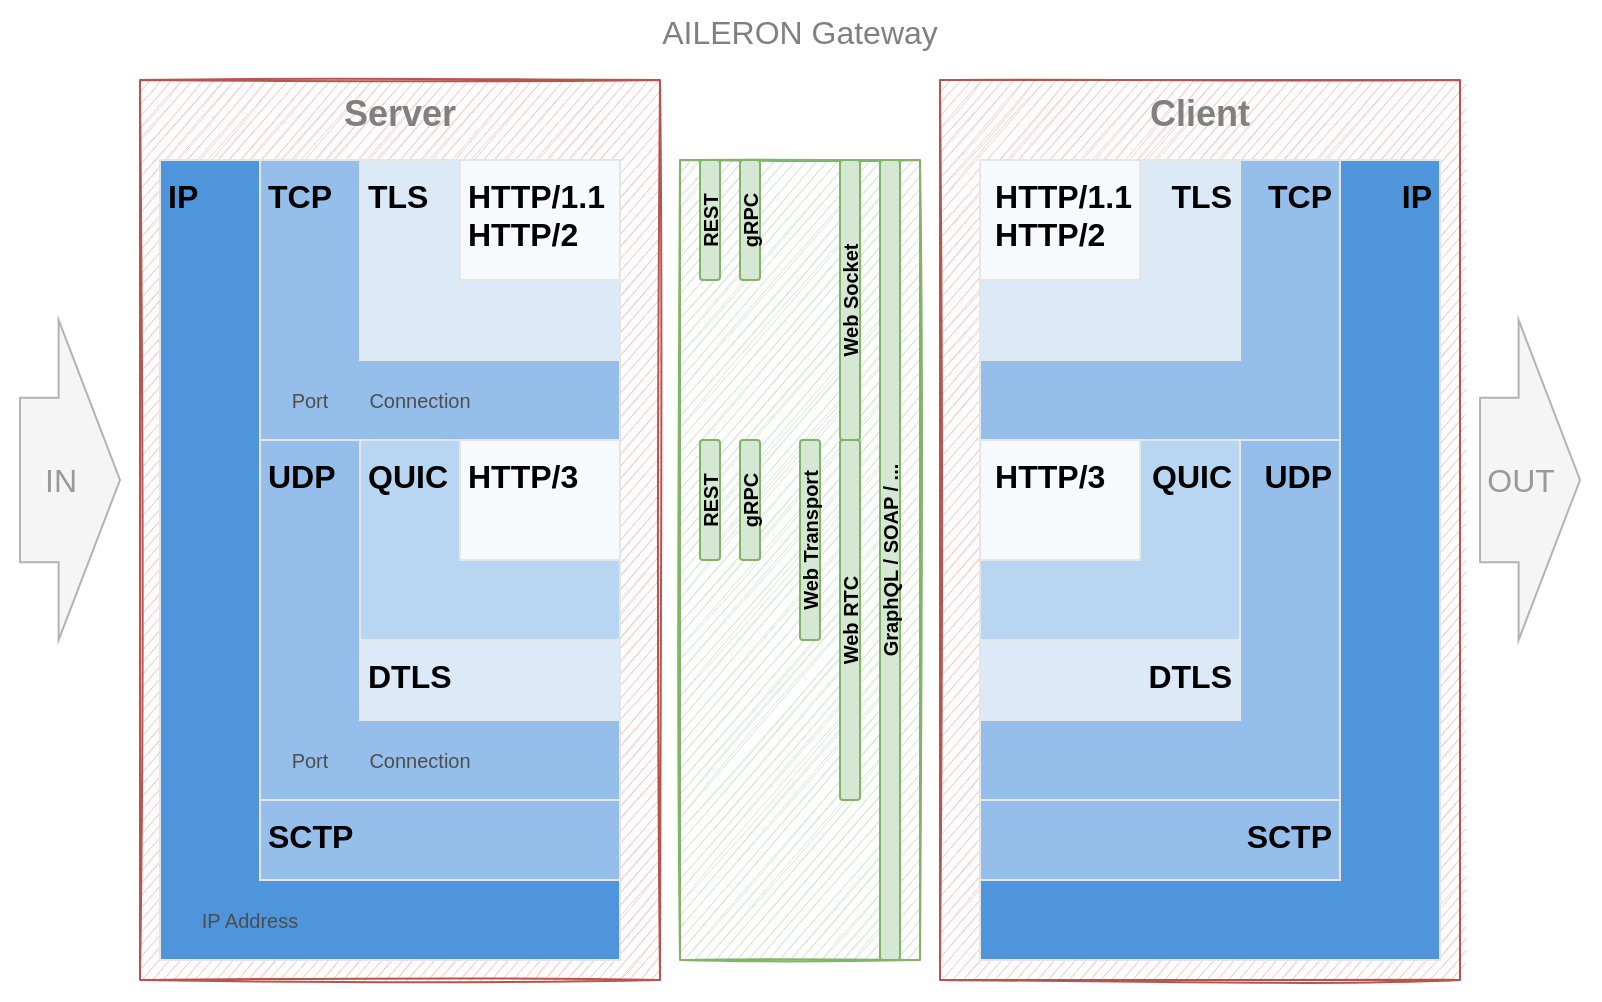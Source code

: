 <mxfile>
    <diagram id="VVMdM74mDpFCBubdMjJu" name="Page-1">
        <mxGraphModel dx="1725" dy="1658" grid="1" gridSize="10" guides="1" tooltips="1" connect="1" arrows="1" fold="1" page="1" pageScale="1" pageWidth="850" pageHeight="1100" math="0" shadow="0">
            <root>
                <mxCell id="0"/>
                <mxCell id="1" parent="0"/>
                <mxCell id="2PYzIpc_VmF3SlSVbqBO-26" value="AILERON Gateway" style="rounded=0;whiteSpace=wrap;html=1;fontSize=16;strokeColor=none;fillColor=default;verticalAlign=top;fontColor=#808080;" parent="1" vertex="1">
                    <mxGeometry x="40" y="240" width="800" height="500" as="geometry"/>
                </mxCell>
                <mxCell id="z-5gMup4sKxpp_oHsNRf-16" value="Client" style="rounded=0;whiteSpace=wrap;html=1;sketch=1;fontSize=18;strokeColor=#b85450;strokeWidth=1;fillColor=#f8cecc;verticalAlign=top;fontStyle=1;imageAspect=0;fontColor=#808080;" parent="1" vertex="1">
                    <mxGeometry x="510" y="280" width="260" height="450" as="geometry"/>
                </mxCell>
                <mxCell id="z-5gMup4sKxpp_oHsNRf-15" value="Server" style="rounded=0;whiteSpace=wrap;html=1;sketch=1;fontSize=18;strokeColor=#b85450;strokeWidth=1;fillColor=#f8cecc;verticalAlign=top;fontStyle=1;imageAspect=0;fontColor=#808080;" parent="1" vertex="1">
                    <mxGeometry x="110" y="280" width="260" height="450" as="geometry"/>
                </mxCell>
                <mxCell id="z-5gMup4sKxpp_oHsNRf-12" value="" style="rounded=0;whiteSpace=wrap;html=1;fontSize=16;strokeColor=#82b366;strokeWidth=1;fillColor=#d5e8d4;sketch=1;fontStyle=1;imageAspect=0;" parent="1" vertex="1">
                    <mxGeometry x="380" y="320" width="120" height="400" as="geometry"/>
                </mxCell>
                <mxCell id="2PYzIpc_VmF3SlSVbqBO-28" value="IN&amp;nbsp;&amp;nbsp;" style="shape=singleArrow;whiteSpace=wrap;html=1;fontSize=16;strokeColor=#B3B3B3;fillColor=#f5f5f5;arrowWidth=0.514;arrowSize=0.614;fontColor=#999999;align=center;" parent="1" vertex="1">
                    <mxGeometry x="50" y="400" width="50" height="160" as="geometry"/>
                </mxCell>
                <mxCell id="2PYzIpc_VmF3SlSVbqBO-31" value="OUT&amp;nbsp;&amp;nbsp;" style="shape=singleArrow;whiteSpace=wrap;html=1;fontSize=16;strokeColor=#B3B3B3;fillColor=#f5f5f5;arrowWidth=0.514;arrowSize=0.614;fontColor=#999999;align=center;" parent="1" vertex="1">
                    <mxGeometry x="780" y="400" width="50" height="160" as="geometry"/>
                </mxCell>
                <mxCell id="2PYzIpc_VmF3SlSVbqBO-51" value="IP" style="rounded=0;whiteSpace=wrap;html=1;fontStyle=1;verticalAlign=top;align=left;fontSize=16;spacing=4;strokeColor=#E6E6E6;fillColor=#4e95dc;" parent="1" vertex="1">
                    <mxGeometry x="120" y="320" width="230" height="400" as="geometry"/>
                </mxCell>
                <mxCell id="2PYzIpc_VmF3SlSVbqBO-52" value="TCP" style="rounded=0;whiteSpace=wrap;html=1;align=left;fontStyle=1;verticalAlign=top;fontSize=16;spacing=4;strokeColor=#E6E6E6;fillColor=#95bfea;" parent="1" vertex="1">
                    <mxGeometry x="170" y="320" width="180" height="140" as="geometry"/>
                </mxCell>
                <mxCell id="2PYzIpc_VmF3SlSVbqBO-53" value="TLS" style="rounded=0;whiteSpace=wrap;html=1;align=left;verticalAlign=top;fontStyle=1;fontSize=16;spacing=4;strokeColor=#E6E6E6;fillColor=#dceaf8;" parent="1" vertex="1">
                    <mxGeometry x="220" y="320" width="130" height="100" as="geometry"/>
                </mxCell>
                <mxCell id="2PYzIpc_VmF3SlSVbqBO-54" value="HTTP/1.1&lt;br style=&quot;font-size: 16px;&quot;&gt;HTTP/2&amp;nbsp; &amp;nbsp;" style="rounded=0;whiteSpace=wrap;html=1;align=left;verticalAlign=top;fontStyle=1;fontSize=16;spacing=4;strokeColor=#E6E6E6;fillColor=#f7fafd;" parent="1" vertex="1">
                    <mxGeometry x="270" y="320" width="80" height="60" as="geometry"/>
                </mxCell>
                <mxCell id="2PYzIpc_VmF3SlSVbqBO-55" value="UDP" style="rounded=0;whiteSpace=wrap;html=1;align=left;fontStyle=1;verticalAlign=top;fontSize=16;spacing=4;strokeColor=#E6E6E6;fillColor=#95bfea;" parent="1" vertex="1">
                    <mxGeometry x="170" y="460" width="180" height="180" as="geometry"/>
                </mxCell>
                <mxCell id="2PYzIpc_VmF3SlSVbqBO-56" value="QUIC" style="rounded=0;whiteSpace=wrap;html=1;align=left;verticalAlign=top;fontStyle=1;fontSize=16;spacing=4;strokeColor=#E6E6E6;fillColor=#b8d5f1;" parent="1" vertex="1">
                    <mxGeometry x="220" y="460" width="130" height="100" as="geometry"/>
                </mxCell>
                <mxCell id="2PYzIpc_VmF3SlSVbqBO-57" value="HTTP/3" style="rounded=0;whiteSpace=wrap;html=1;align=left;verticalAlign=top;fontStyle=1;fontSize=16;spacing=4;strokeColor=#E6E6E6;fillColor=#f7fafd;" parent="1" vertex="1">
                    <mxGeometry x="270" y="460" width="80" height="60" as="geometry"/>
                </mxCell>
                <mxCell id="2PYzIpc_VmF3SlSVbqBO-58" value="IP Address" style="rounded=1;sketch=0;fontSize=10;strokeColor=none;strokeWidth=1;fillColor=none;fontColor=#4D4D4D;spacing=0;imageAspect=0;labelBackgroundColor=none;" parent="1" vertex="1">
                    <mxGeometry x="140" y="690" width="50" height="20" as="geometry"/>
                </mxCell>
                <mxCell id="2PYzIpc_VmF3SlSVbqBO-59" value="Port" style="rounded=1;sketch=0;fontSize=10;strokeColor=none;strokeWidth=1;fillColor=none;fontColor=#4D4D4D;spacing=0;imageAspect=0;labelBackgroundColor=none;" parent="1" vertex="1">
                    <mxGeometry x="180" y="430" width="30" height="20" as="geometry"/>
                </mxCell>
                <mxCell id="2PYzIpc_VmF3SlSVbqBO-60" value="Connection" style="rounded=1;sketch=0;fontSize=10;strokeColor=none;strokeWidth=1;fillColor=none;fontColor=#4D4D4D;spacing=0;imageAspect=0;labelBackgroundColor=none;" parent="1" vertex="1">
                    <mxGeometry x="220" y="430" width="60" height="20" as="geometry"/>
                </mxCell>
                <mxCell id="2PYzIpc_VmF3SlSVbqBO-61" value="DTLS" style="rounded=0;whiteSpace=wrap;html=1;align=left;verticalAlign=top;fontStyle=1;fontSize=16;spacing=4;strokeColor=#E6E6E6;fillColor=#dceaf8;" parent="1" vertex="1">
                    <mxGeometry x="220" y="560" width="130" height="40" as="geometry"/>
                </mxCell>
                <mxCell id="2PYzIpc_VmF3SlSVbqBO-62" value="Port" style="rounded=1;sketch=0;fontSize=10;strokeColor=none;strokeWidth=1;fillColor=none;fontColor=#4D4D4D;spacing=0;imageAspect=0;labelBackgroundColor=none;" parent="1" vertex="1">
                    <mxGeometry x="180" y="610" width="30" height="20" as="geometry"/>
                </mxCell>
                <mxCell id="2PYzIpc_VmF3SlSVbqBO-63" value="Connection" style="rounded=1;sketch=0;fontSize=10;strokeColor=none;strokeWidth=1;fillColor=none;fontColor=#4D4D4D;spacing=0;imageAspect=0;labelBackgroundColor=none;" parent="1" vertex="1">
                    <mxGeometry x="220" y="610" width="60" height="20" as="geometry"/>
                </mxCell>
                <mxCell id="-tlah7sSdVU6tWUkPAmX-4" value="SCTP" style="rounded=0;whiteSpace=wrap;html=1;align=left;verticalAlign=top;fontStyle=1;fontSize=16;spacing=4;strokeColor=#E6E6E6;fillColor=#95BFEA;" parent="1" vertex="1">
                    <mxGeometry x="170" y="640" width="180" height="40" as="geometry"/>
                </mxCell>
                <mxCell id="2PYzIpc_VmF3SlSVbqBO-35" value="IP" style="rounded=0;whiteSpace=wrap;html=1;fontStyle=1;verticalAlign=top;align=right;fontSize=16;spacing=4;strokeColor=#E6E6E6;fillColor=#4e95dc;" parent="1" vertex="1">
                    <mxGeometry x="530" y="320" width="230" height="400" as="geometry"/>
                </mxCell>
                <mxCell id="2PYzIpc_VmF3SlSVbqBO-36" value="TCP" style="rounded=0;whiteSpace=wrap;html=1;align=right;fontStyle=1;verticalAlign=top;fontSize=16;spacing=4;strokeColor=#E6E6E6;fillColor=#95bfea;" parent="1" vertex="1">
                    <mxGeometry x="530" y="320" width="180" height="140" as="geometry"/>
                </mxCell>
                <mxCell id="2PYzIpc_VmF3SlSVbqBO-37" value="TLS" style="rounded=0;whiteSpace=wrap;html=1;align=right;verticalAlign=top;fontStyle=1;fontSize=16;spacing=4;strokeColor=#E6E6E6;fillColor=#dceaf8;" parent="1" vertex="1">
                    <mxGeometry x="530" y="320" width="130" height="100" as="geometry"/>
                </mxCell>
                <mxCell id="2PYzIpc_VmF3SlSVbqBO-38" value="HTTP/1.1&lt;br style=&quot;font-size: 16px&quot;&gt;HTTP/2&amp;nbsp; &amp;nbsp;" style="rounded=0;whiteSpace=wrap;html=1;align=right;verticalAlign=top;fontStyle=1;fontSize=16;spacing=4;strokeColor=#E6E6E6;fillColor=#f7fafd;" parent="1" vertex="1">
                    <mxGeometry x="530" y="320" width="80" height="60" as="geometry"/>
                </mxCell>
                <mxCell id="2PYzIpc_VmF3SlSVbqBO-39" value="UDP" style="rounded=0;whiteSpace=wrap;html=1;align=right;fontStyle=1;verticalAlign=top;fontSize=16;spacing=4;strokeColor=#E6E6E6;fillColor=#95bfea;" parent="1" vertex="1">
                    <mxGeometry x="530" y="460" width="180" height="180" as="geometry"/>
                </mxCell>
                <mxCell id="2PYzIpc_VmF3SlSVbqBO-40" value="QUIC" style="rounded=0;whiteSpace=wrap;html=1;align=right;verticalAlign=top;fontStyle=1;fontSize=16;spacing=4;strokeColor=#E6E6E6;fillColor=#b8d5f1;" parent="1" vertex="1">
                    <mxGeometry x="530" y="460" width="130" height="100" as="geometry"/>
                </mxCell>
                <mxCell id="2PYzIpc_VmF3SlSVbqBO-41" value="HTTP/3&amp;nbsp; &amp;nbsp;" style="rounded=0;whiteSpace=wrap;html=1;align=right;verticalAlign=top;fontStyle=1;fontSize=16;spacing=4;strokeColor=#E6E6E6;fillColor=#f7fafd;" parent="1" vertex="1">
                    <mxGeometry x="530" y="460" width="80" height="60" as="geometry"/>
                </mxCell>
                <mxCell id="2PYzIpc_VmF3SlSVbqBO-47" value="DTLS" style="rounded=0;whiteSpace=wrap;html=1;align=right;verticalAlign=top;fontStyle=1;fontSize=16;spacing=4;strokeColor=#E6E6E6;fillColor=#dceaf8;" parent="1" vertex="1">
                    <mxGeometry x="530" y="560" width="130" height="40" as="geometry"/>
                </mxCell>
                <mxCell id="-tlah7sSdVU6tWUkPAmX-7" value="SCTP" style="rounded=0;whiteSpace=wrap;html=1;align=right;verticalAlign=top;fontStyle=1;fontSize=16;spacing=4;strokeColor=#E6E6E6;fillColor=#95BFEA;" parent="1" vertex="1">
                    <mxGeometry x="530" y="640" width="180" height="40" as="geometry"/>
                </mxCell>
                <mxCell id="TAfXZnuSxyktNM9BGeax-1" value="Web Socket" style="rounded=1;whiteSpace=wrap;html=1;fillColor=#d5e8d4;strokeColor=#82b366;fontSize=10;verticalAlign=middle;horizontal=0;fontStyle=1" parent="1" vertex="1">
                    <mxGeometry x="460" y="320" width="10" height="140" as="geometry"/>
                </mxCell>
                <mxCell id="TAfXZnuSxyktNM9BGeax-2" value="Web RTC" style="rounded=1;whiteSpace=wrap;html=1;fillColor=#d5e8d4;strokeColor=#82b366;fontSize=10;verticalAlign=middle;horizontal=0;fontStyle=1" parent="1" vertex="1">
                    <mxGeometry x="460" y="460" width="10" height="180" as="geometry"/>
                </mxCell>
                <mxCell id="TAfXZnuSxyktNM9BGeax-3" value="Web Transport" style="rounded=1;whiteSpace=wrap;html=1;fillColor=#d5e8d4;strokeColor=#82b366;fontSize=10;verticalAlign=middle;horizontal=0;fontStyle=1" parent="1" vertex="1">
                    <mxGeometry x="440" y="460" width="10" height="100" as="geometry"/>
                </mxCell>
                <mxCell id="TAfXZnuSxyktNM9BGeax-4" value="REST" style="rounded=1;whiteSpace=wrap;html=1;fillColor=#d5e8d4;strokeColor=#82b366;fontSize=10;verticalAlign=middle;horizontal=0;fontStyle=1" parent="1" vertex="1">
                    <mxGeometry x="390" y="320" width="10" height="60" as="geometry"/>
                </mxCell>
                <mxCell id="TAfXZnuSxyktNM9BGeax-5" value="REST" style="rounded=1;whiteSpace=wrap;html=1;fillColor=#d5e8d4;strokeColor=#82b366;fontSize=10;verticalAlign=middle;horizontal=0;fontStyle=1" parent="1" vertex="1">
                    <mxGeometry x="390" y="460" width="10" height="60" as="geometry"/>
                </mxCell>
                <mxCell id="TAfXZnuSxyktNM9BGeax-6" value="gRPC" style="rounded=1;whiteSpace=wrap;html=1;fillColor=#d5e8d4;strokeColor=#82b366;fontSize=10;verticalAlign=middle;horizontal=0;fontStyle=1" parent="1" vertex="1">
                    <mxGeometry x="410" y="460" width="10" height="60" as="geometry"/>
                </mxCell>
                <mxCell id="TAfXZnuSxyktNM9BGeax-7" value="gRPC" style="rounded=1;whiteSpace=wrap;html=1;fillColor=#d5e8d4;strokeColor=#82b366;fontSize=10;verticalAlign=middle;horizontal=0;fontStyle=1" parent="1" vertex="1">
                    <mxGeometry x="410" y="320" width="10" height="60" as="geometry"/>
                </mxCell>
                <mxCell id="TAfXZnuSxyktNM9BGeax-8" value="GraphQL / SOAP / ..." style="rounded=1;whiteSpace=wrap;html=1;fillColor=#d5e8d4;strokeColor=#82b366;fontSize=10;verticalAlign=middle;horizontal=0;fontStyle=1" parent="1" vertex="1">
                    <mxGeometry x="480" y="320" width="10" height="400" as="geometry"/>
                </mxCell>
            </root>
        </mxGraphModel>
    </diagram>
</mxfile>